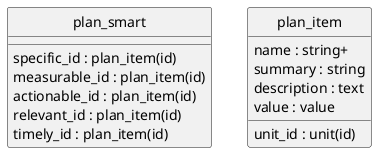 @startuml uml
skinparam monochrome true
skinparam linetype ortho
hide circle

entity plan_smart {
  specific_id : plan_item(id)
  measurable_id : plan_item(id)
  actionable_id : plan_item(id)
  relevant_id : plan_item(id)
  timely_id : plan_item(id)
}

entity plan_item {
  name : string+
  summary : string
  description : text
  unit_id : unit(id)
  value : value
}

@enduml
